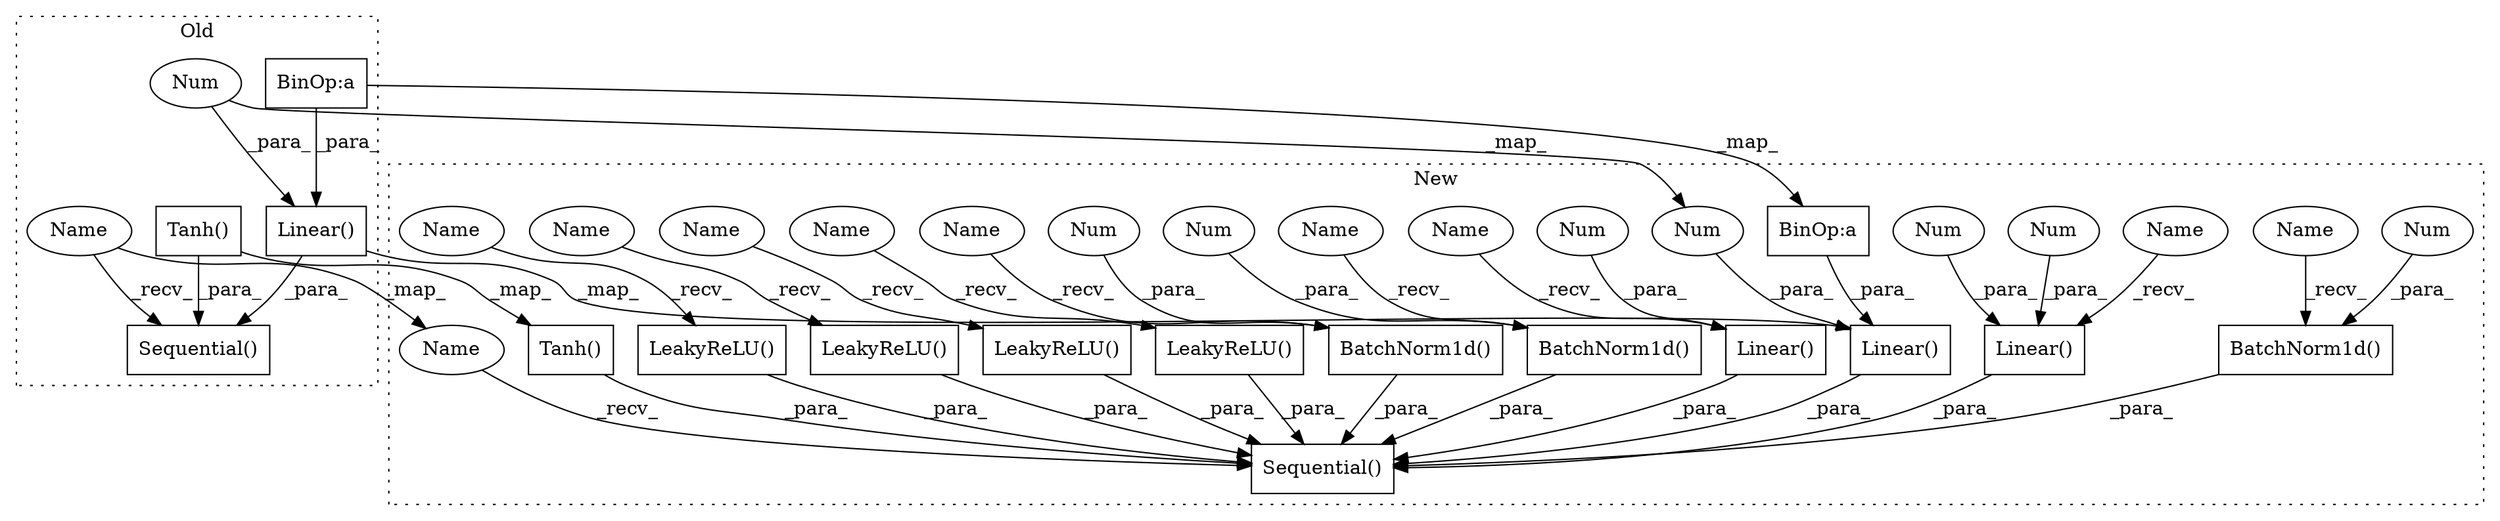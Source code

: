 digraph G {
subgraph cluster0 {
1 [label="Sequential()" a="75" s="3209,3461" l="27,10" shape="box"];
6 [label="Linear()" a="75" s="3388,3437" l="10,1" shape="box"];
10 [label="BinOp:a" a="82" s="3411" l="16" shape="box"];
12 [label="Tanh()" a="75" s="3452" l="9" shape="box"];
24 [label="Num" a="76" s="3398" l="3" shape="ellipse"];
36 [label="Name" a="87" s="3209" l="2" shape="ellipse"];
label = "Old";
style="dotted";
}
subgraph cluster1 {
2 [label="LeakyReLU()" a="75" s="3309,3331" l="13,1" shape="box"];
3 [label="LeakyReLU()" a="75" s="3517,3539" l="13,1" shape="box"];
4 [label="Sequential()" a="75" s="3235,3735" l="27,10" shape="box"];
5 [label="LeakyReLU()" a="75" s="3413,3435" l="13,1" shape="box"];
7 [label="Linear()" a="75" s="3661,3711" l="10,1" shape="box"];
8 [label="BatchNorm1d()" a="75" s="3484,3502" l="15,1" shape="box"];
9 [label="BinOp:a" a="82" s="3685" l="16" shape="box"];
11 [label="BatchNorm1d()" a="75" s="3380,3398" l="15,1" shape="box"];
13 [label="Tanh()" a="75" s="3726" l="9" shape="box"];
14 [label="BatchNorm1d()" a="75" s="3589,3608" l="15,1" shape="box"];
15 [label="Num" a="76" s="3395" l="3" shape="ellipse"];
16 [label="Num" a="76" s="3499" l="3" shape="ellipse"];
17 [label="Num" a="76" s="3604" l="4" shape="ellipse"];
18 [label="LeakyReLU()" a="75" s="3623,3645" l="13,1" shape="box"];
19 [label="Linear()" a="75" s="3555,3574" l="10,1" shape="box"];
20 [label="Num" a="76" s="3570" l="4" shape="ellipse"];
21 [label="Linear()" a="75" s="3451,3469" l="10,1" shape="box"];
22 [label="Num" a="76" s="3466" l="3" shape="ellipse"];
23 [label="Num" a="76" s="3565" l="3" shape="ellipse"];
25 [label="Num" a="76" s="3671" l="4" shape="ellipse"];
26 [label="Name" a="87" s="3309" l="2" shape="ellipse"];
27 [label="Name" a="87" s="3451" l="2" shape="ellipse"];
28 [label="Name" a="87" s="3623" l="2" shape="ellipse"];
29 [label="Name" a="87" s="3380" l="2" shape="ellipse"];
30 [label="Name" a="87" s="3589" l="2" shape="ellipse"];
31 [label="Name" a="87" s="3484" l="2" shape="ellipse"];
32 [label="Name" a="87" s="3517" l="2" shape="ellipse"];
33 [label="Name" a="87" s="3555" l="2" shape="ellipse"];
34 [label="Name" a="87" s="3413" l="2" shape="ellipse"];
35 [label="Name" a="87" s="3235" l="2" shape="ellipse"];
label = "New";
style="dotted";
}
2 -> 4 [label="_para_"];
3 -> 4 [label="_para_"];
5 -> 4 [label="_para_"];
6 -> 7 [label="_map_"];
6 -> 1 [label="_para_"];
7 -> 4 [label="_para_"];
8 -> 4 [label="_para_"];
9 -> 7 [label="_para_"];
10 -> 6 [label="_para_"];
10 -> 9 [label="_map_"];
11 -> 4 [label="_para_"];
12 -> 13 [label="_map_"];
12 -> 1 [label="_para_"];
13 -> 4 [label="_para_"];
14 -> 4 [label="_para_"];
15 -> 11 [label="_para_"];
16 -> 8 [label="_para_"];
17 -> 14 [label="_para_"];
18 -> 4 [label="_para_"];
19 -> 4 [label="_para_"];
20 -> 19 [label="_para_"];
21 -> 4 [label="_para_"];
22 -> 21 [label="_para_"];
23 -> 19 [label="_para_"];
24 -> 6 [label="_para_"];
24 -> 25 [label="_map_"];
25 -> 7 [label="_para_"];
26 -> 2 [label="_recv_"];
27 -> 21 [label="_recv_"];
28 -> 18 [label="_recv_"];
29 -> 11 [label="_recv_"];
30 -> 14 [label="_recv_"];
31 -> 8 [label="_recv_"];
32 -> 3 [label="_recv_"];
33 -> 19 [label="_recv_"];
34 -> 5 [label="_recv_"];
35 -> 4 [label="_recv_"];
36 -> 1 [label="_recv_"];
36 -> 35 [label="_map_"];
}